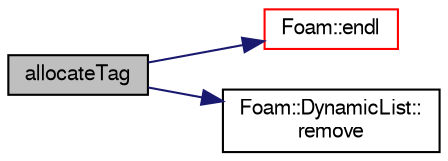 digraph "allocateTag"
{
  bgcolor="transparent";
  edge [fontname="FreeSans",fontsize="10",labelfontname="FreeSans",labelfontsize="10"];
  node [fontname="FreeSans",fontsize="10",shape=record];
  rankdir="LR";
  Node558 [label="allocateTag",height=0.2,width=0.4,color="black", fillcolor="grey75", style="filled", fontcolor="black"];
  Node558 -> Node559 [color="midnightblue",fontsize="10",style="solid",fontname="FreeSans"];
  Node559 [label="Foam::endl",height=0.2,width=0.4,color="red",URL="$a21124.html#a2db8fe02a0d3909e9351bb4275b23ce4",tooltip="Add newline and flush stream. "];
  Node558 -> Node561 [color="midnightblue",fontsize="10",style="solid",fontname="FreeSans"];
  Node561 [label="Foam::DynamicList::\lremove",height=0.2,width=0.4,color="black",URL="$a25890.html#a11a92c7c8e39f3f023c3bcca1e5297f0",tooltip="Remove and return the top element. "];
}
